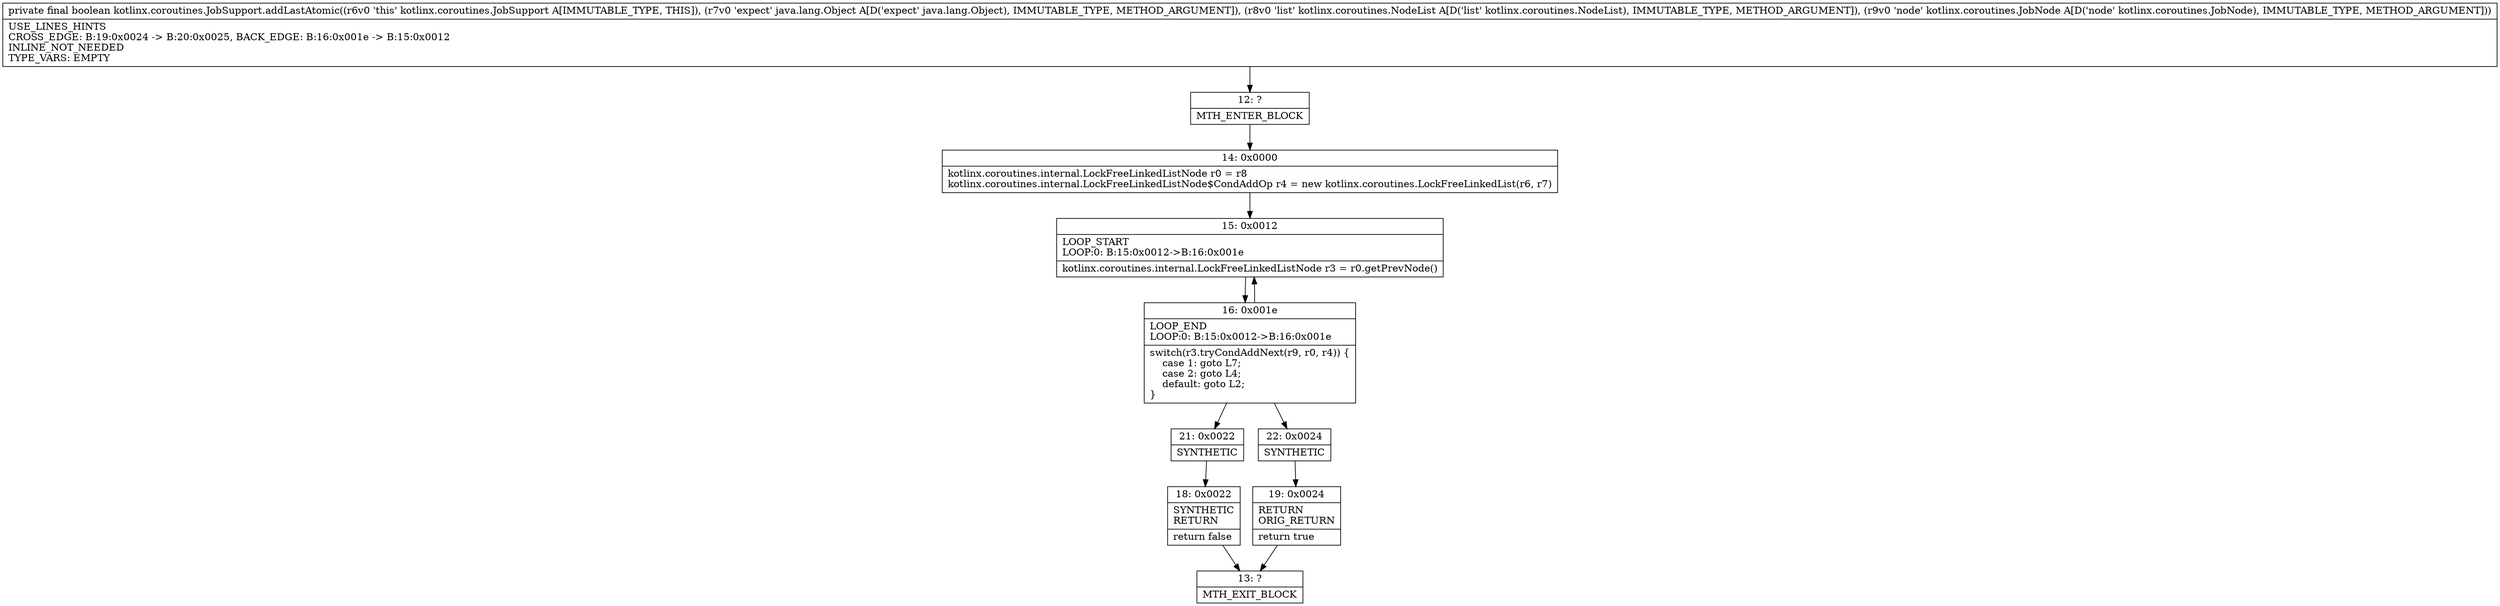 digraph "CFG forkotlinx.coroutines.JobSupport.addLastAtomic(Ljava\/lang\/Object;Lkotlinx\/coroutines\/NodeList;Lkotlinx\/coroutines\/JobNode;)Z" {
Node_12 [shape=record,label="{12\:\ ?|MTH_ENTER_BLOCK\l}"];
Node_14 [shape=record,label="{14\:\ 0x0000|kotlinx.coroutines.internal.LockFreeLinkedListNode r0 = r8\lkotlinx.coroutines.internal.LockFreeLinkedListNode$CondAddOp r4 = new kotlinx.coroutines.LockFreeLinkedList(r6, r7)\l}"];
Node_15 [shape=record,label="{15\:\ 0x0012|LOOP_START\lLOOP:0: B:15:0x0012\-\>B:16:0x001e\l|kotlinx.coroutines.internal.LockFreeLinkedListNode r3 = r0.getPrevNode()\l}"];
Node_16 [shape=record,label="{16\:\ 0x001e|LOOP_END\lLOOP:0: B:15:0x0012\-\>B:16:0x001e\l|switch(r3.tryCondAddNext(r9, r0, r4)) \{\l    case 1: goto L7;\l    case 2: goto L4;\l    default: goto L2;\l\}\l}"];
Node_21 [shape=record,label="{21\:\ 0x0022|SYNTHETIC\l}"];
Node_18 [shape=record,label="{18\:\ 0x0022|SYNTHETIC\lRETURN\l|return false\l}"];
Node_13 [shape=record,label="{13\:\ ?|MTH_EXIT_BLOCK\l}"];
Node_22 [shape=record,label="{22\:\ 0x0024|SYNTHETIC\l}"];
Node_19 [shape=record,label="{19\:\ 0x0024|RETURN\lORIG_RETURN\l|return true\l}"];
MethodNode[shape=record,label="{private final boolean kotlinx.coroutines.JobSupport.addLastAtomic((r6v0 'this' kotlinx.coroutines.JobSupport A[IMMUTABLE_TYPE, THIS]), (r7v0 'expect' java.lang.Object A[D('expect' java.lang.Object), IMMUTABLE_TYPE, METHOD_ARGUMENT]), (r8v0 'list' kotlinx.coroutines.NodeList A[D('list' kotlinx.coroutines.NodeList), IMMUTABLE_TYPE, METHOD_ARGUMENT]), (r9v0 'node' kotlinx.coroutines.JobNode A[D('node' kotlinx.coroutines.JobNode), IMMUTABLE_TYPE, METHOD_ARGUMENT]))  | USE_LINES_HINTS\lCROSS_EDGE: B:19:0x0024 \-\> B:20:0x0025, BACK_EDGE: B:16:0x001e \-\> B:15:0x0012\lINLINE_NOT_NEEDED\lTYPE_VARS: EMPTY\l}"];
MethodNode -> Node_12;Node_12 -> Node_14;
Node_14 -> Node_15;
Node_15 -> Node_16;
Node_16 -> Node_15;
Node_16 -> Node_21;
Node_16 -> Node_22;
Node_21 -> Node_18;
Node_18 -> Node_13;
Node_22 -> Node_19;
Node_19 -> Node_13;
}

